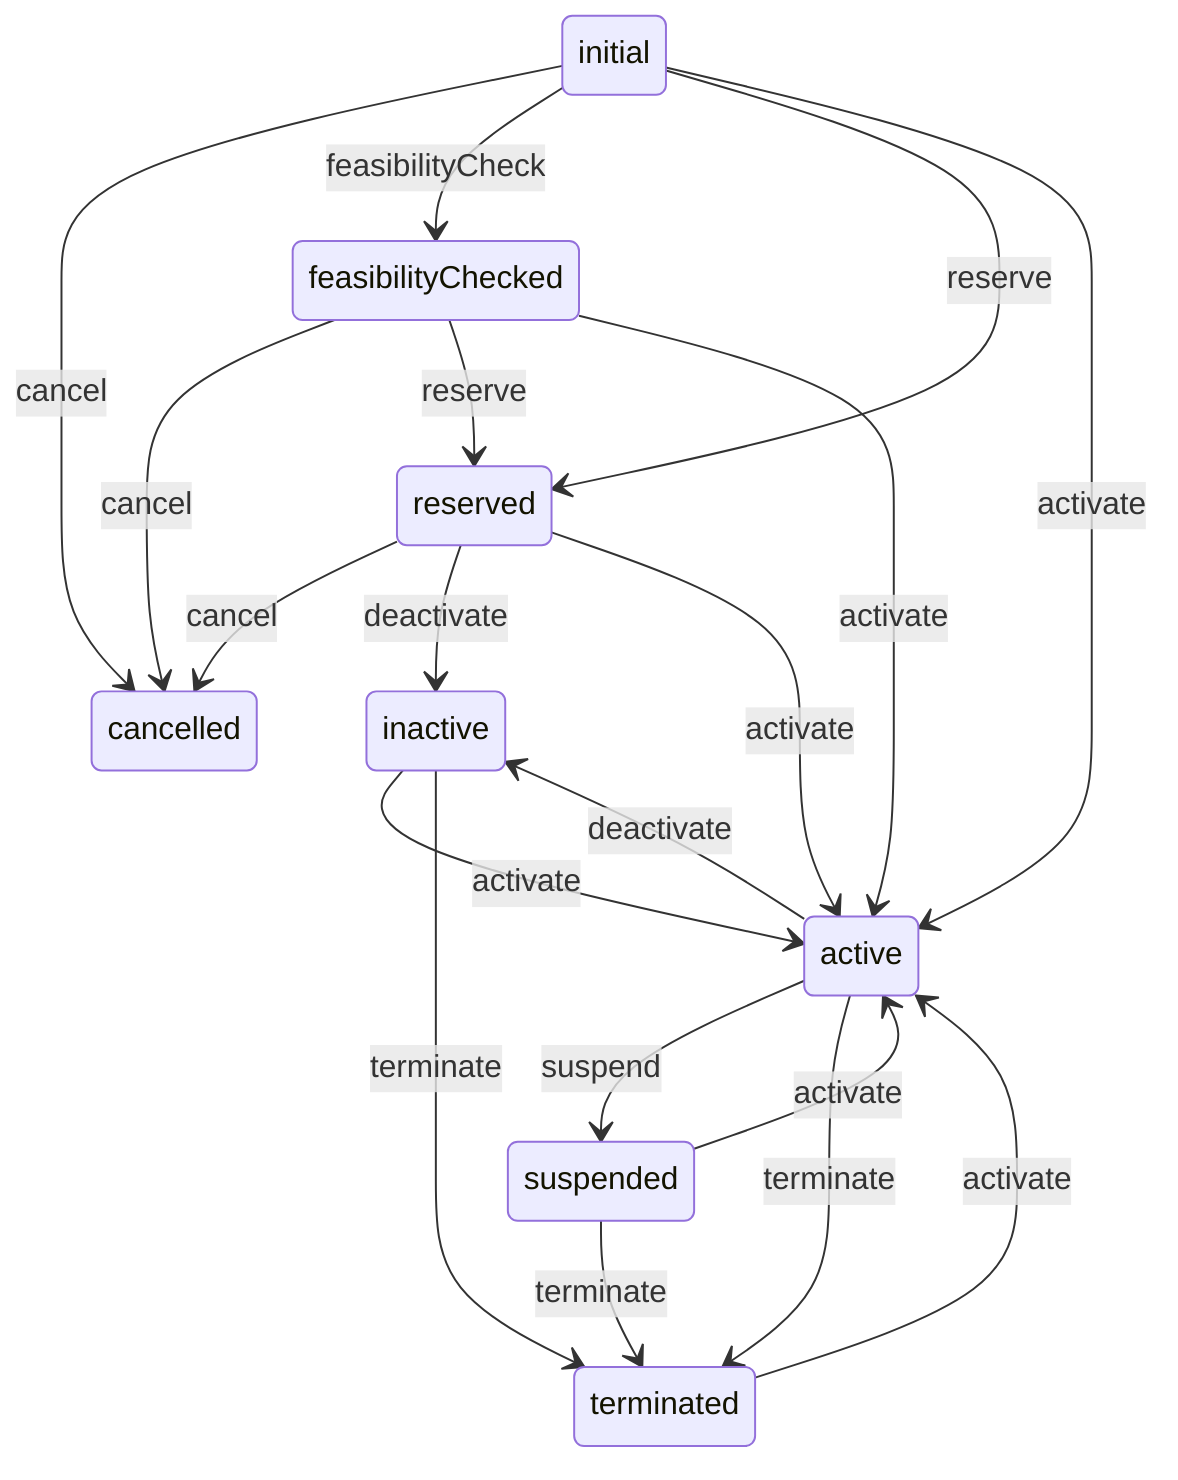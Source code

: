 stateDiagram-v2
initial --> cancelled: cancel
initial --> feasibilityChecked: feasibilityCheck
feasibilityChecked --> cancelled: cancel
feasibilityChecked --> reserved: reserve
reserved --> cancelled: cancel
reserved --> inactive: deactivate
inactive --> active: activate
active --> inactive: deactivate
active --> suspended: suspend
suspended --> active: activate
suspended --> terminated: terminate
terminated --> active: activate
active --> terminated: terminate
inactive --> terminated: terminate
reserved --> active: activate
feasibilityChecked --> active: activate
initial --> reserved: reserve
initial --> active: activate